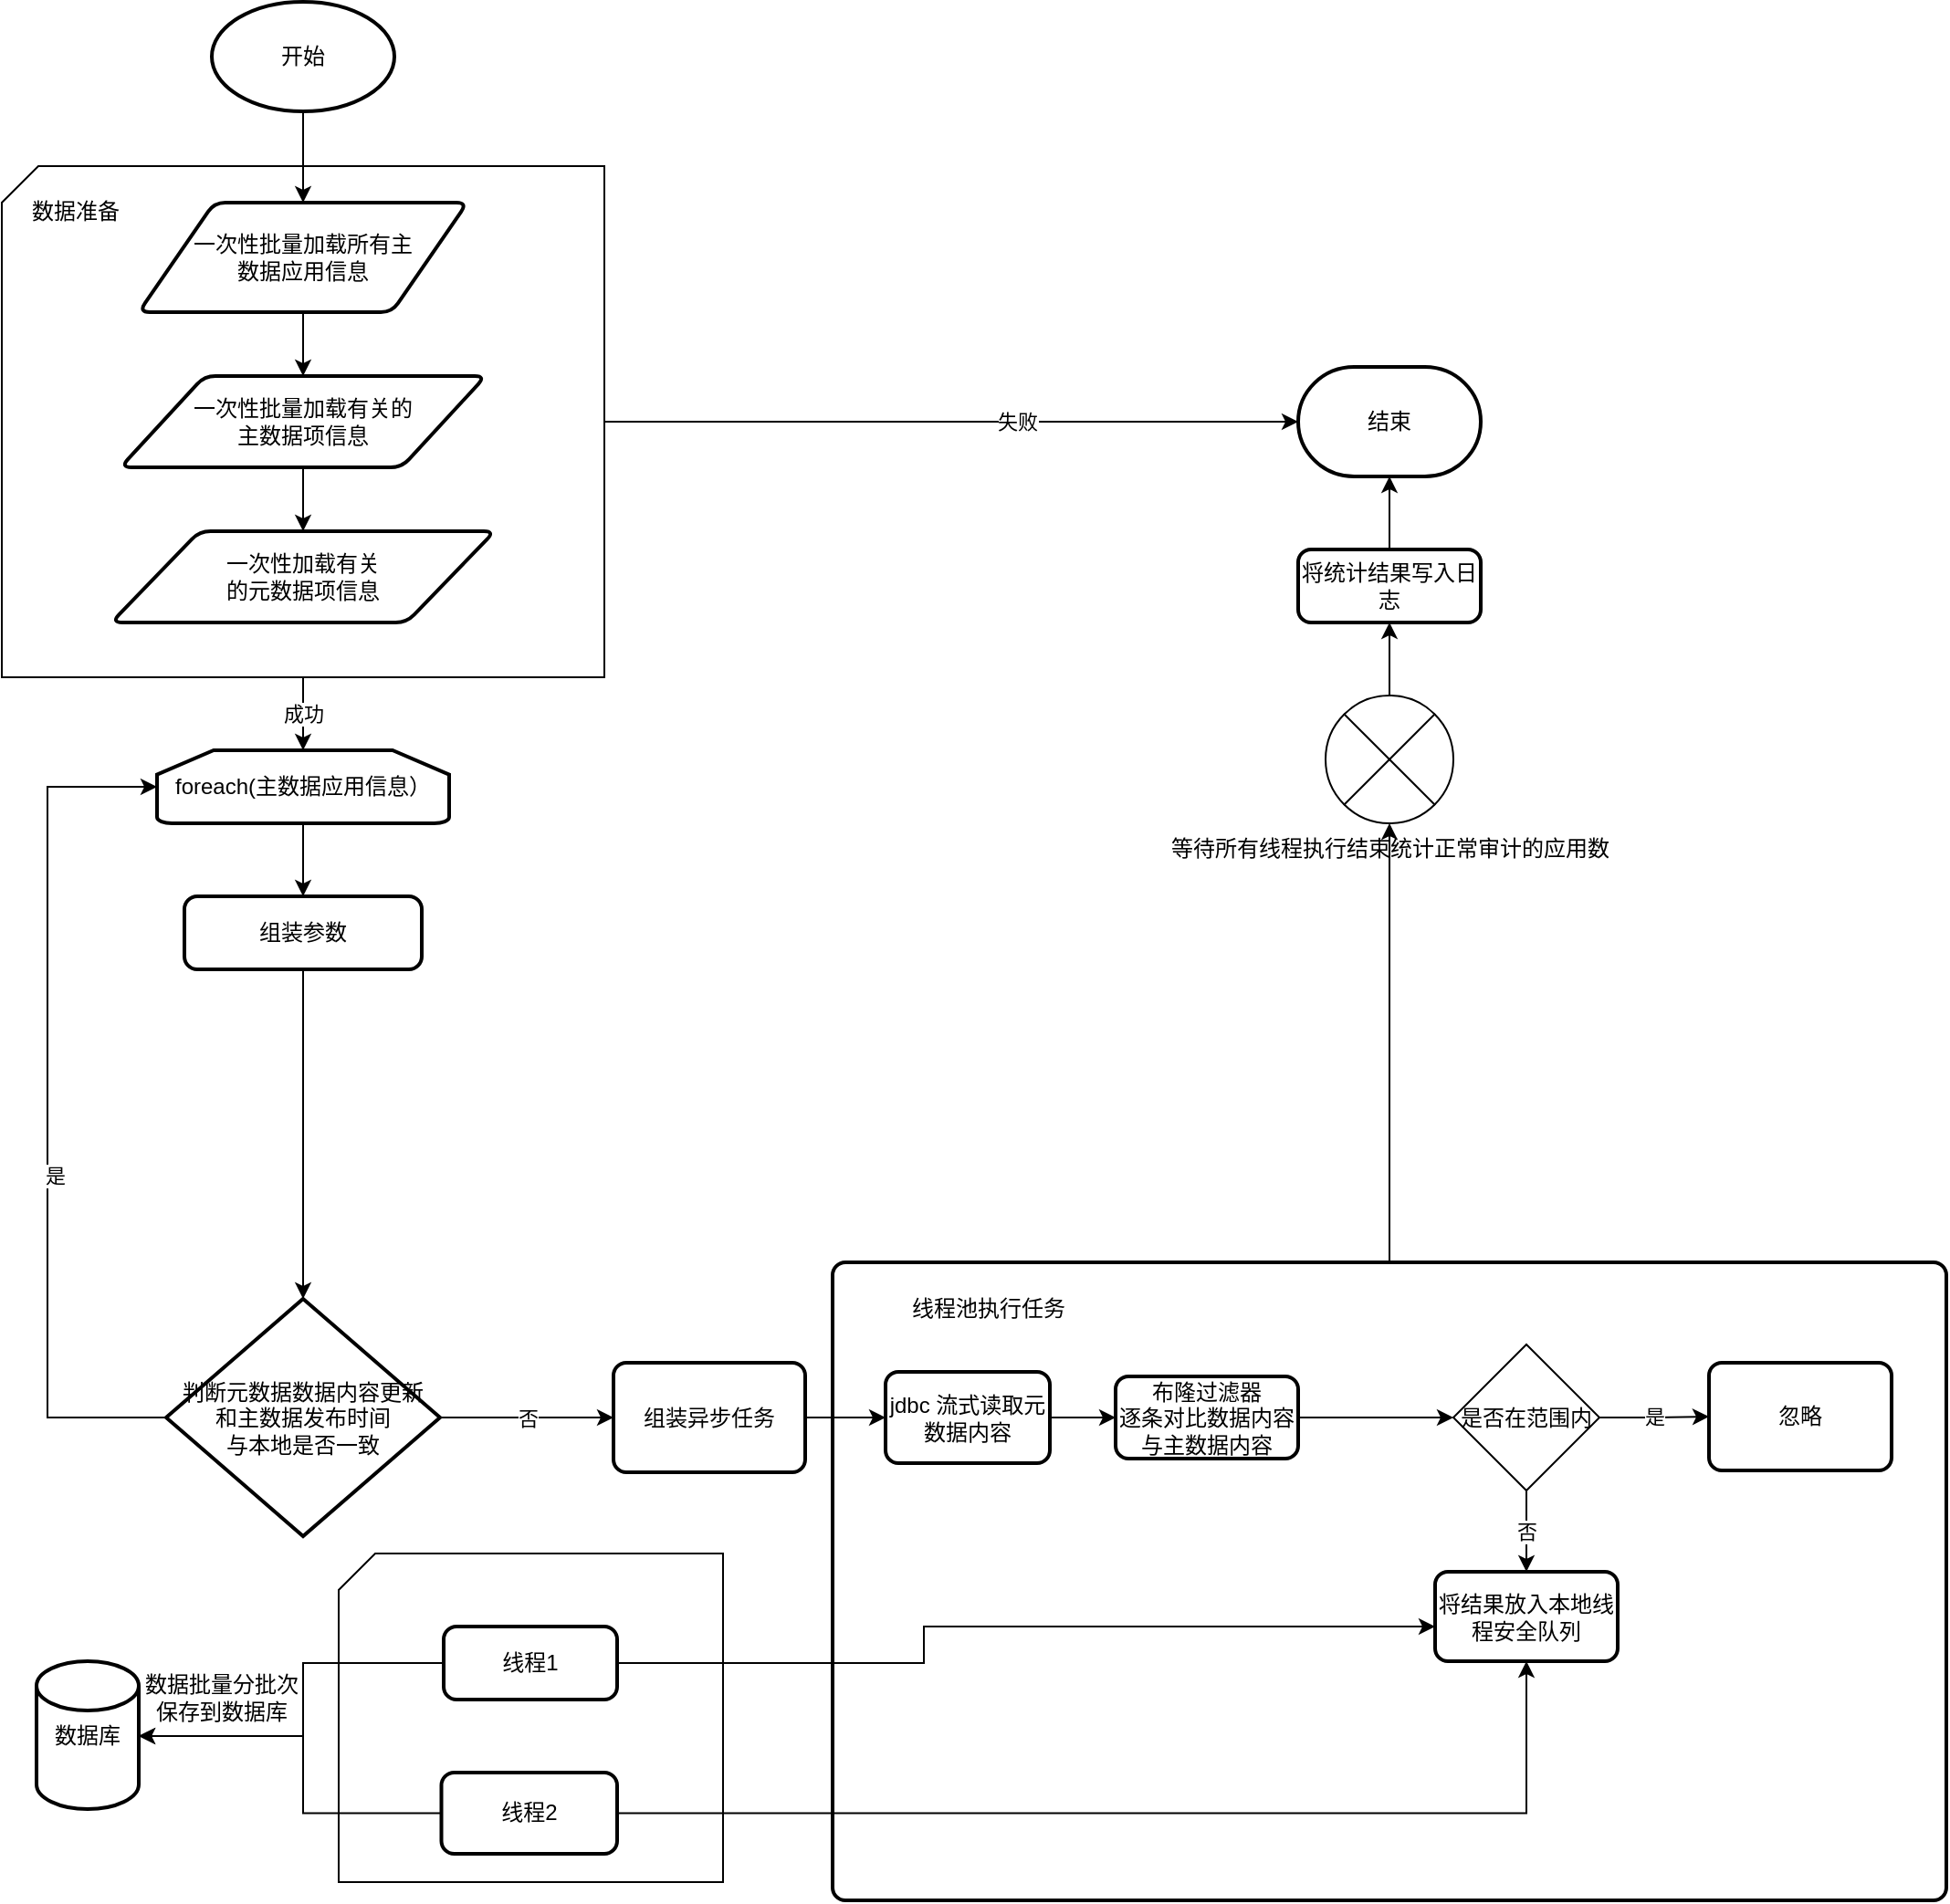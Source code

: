 <mxfile version="20.6.2" type="github">
  <diagram id="cEIReczgMlnvqsBptSSo" name="第 1 页">
    <mxGraphModel dx="1325" dy="612" grid="1" gridSize="10" guides="1" tooltips="1" connect="1" arrows="1" fold="1" page="1" pageScale="1" pageWidth="827" pageHeight="1169" math="0" shadow="0">
      <root>
        <mxCell id="0" />
        <mxCell id="1" parent="0" />
        <mxCell id="YKdpuSdvsNxuyerLBY6K-1" value="" style="edgeStyle=orthogonalEdgeStyle;rounded=0;orthogonalLoop=1;jettySize=auto;html=1;" edge="1" parent="1" source="YKdpuSdvsNxuyerLBY6K-4" target="YKdpuSdvsNxuyerLBY6K-13">
          <mxGeometry relative="1" as="geometry" />
        </mxCell>
        <mxCell id="YKdpuSdvsNxuyerLBY6K-2" value="失败" style="edgeLabel;html=1;align=center;verticalAlign=middle;resizable=0;points=[];" vertex="1" connectable="0" parent="YKdpuSdvsNxuyerLBY6K-1">
          <mxGeometry x="0.187" relative="1" as="geometry">
            <mxPoint as="offset" />
          </mxGeometry>
        </mxCell>
        <mxCell id="YKdpuSdvsNxuyerLBY6K-3" value="成功" style="edgeStyle=orthogonalEdgeStyle;rounded=0;orthogonalLoop=1;jettySize=auto;html=1;" edge="1" parent="1" source="YKdpuSdvsNxuyerLBY6K-4" target="YKdpuSdvsNxuyerLBY6K-15">
          <mxGeometry relative="1" as="geometry" />
        </mxCell>
        <mxCell id="YKdpuSdvsNxuyerLBY6K-4" value="" style="verticalLabelPosition=bottom;verticalAlign=top;html=1;shape=card;whiteSpace=wrap;size=20;arcSize=12;" vertex="1" parent="1">
          <mxGeometry x="55" y="140" width="330" height="280" as="geometry" />
        </mxCell>
        <mxCell id="YKdpuSdvsNxuyerLBY6K-5" value="" style="edgeStyle=orthogonalEdgeStyle;rounded=0;orthogonalLoop=1;jettySize=auto;html=1;" edge="1" parent="1" source="YKdpuSdvsNxuyerLBY6K-6" target="YKdpuSdvsNxuyerLBY6K-8">
          <mxGeometry relative="1" as="geometry" />
        </mxCell>
        <mxCell id="YKdpuSdvsNxuyerLBY6K-6" value="开始" style="strokeWidth=2;html=1;shape=mxgraph.flowchart.start_1;whiteSpace=wrap;" vertex="1" parent="1">
          <mxGeometry x="170" y="50" width="100" height="60" as="geometry" />
        </mxCell>
        <mxCell id="YKdpuSdvsNxuyerLBY6K-7" value="" style="edgeStyle=orthogonalEdgeStyle;rounded=0;orthogonalLoop=1;jettySize=auto;html=1;" edge="1" parent="1" source="YKdpuSdvsNxuyerLBY6K-8" target="YKdpuSdvsNxuyerLBY6K-10">
          <mxGeometry relative="1" as="geometry" />
        </mxCell>
        <mxCell id="YKdpuSdvsNxuyerLBY6K-8" value="一次性批量加载所有主&lt;br&gt;数据应用信息" style="shape=parallelogram;html=1;strokeWidth=2;perimeter=parallelogramPerimeter;whiteSpace=wrap;rounded=1;arcSize=12;size=0.23;" vertex="1" parent="1">
          <mxGeometry x="130" y="160" width="180" height="60" as="geometry" />
        </mxCell>
        <mxCell id="YKdpuSdvsNxuyerLBY6K-9" value="" style="edgeStyle=orthogonalEdgeStyle;rounded=0;orthogonalLoop=1;jettySize=auto;html=1;" edge="1" parent="1" source="YKdpuSdvsNxuyerLBY6K-10" target="YKdpuSdvsNxuyerLBY6K-11">
          <mxGeometry relative="1" as="geometry" />
        </mxCell>
        <mxCell id="YKdpuSdvsNxuyerLBY6K-10" value="一次性批量加载有关的&lt;br&gt;主数据项信息" style="shape=parallelogram;html=1;strokeWidth=2;perimeter=parallelogramPerimeter;whiteSpace=wrap;rounded=1;arcSize=12;size=0.23;" vertex="1" parent="1">
          <mxGeometry x="120" y="255" width="200" height="50" as="geometry" />
        </mxCell>
        <mxCell id="YKdpuSdvsNxuyerLBY6K-11" value="一次性加载有关&lt;br&gt;的元数据项信息" style="shape=parallelogram;html=1;strokeWidth=2;perimeter=parallelogramPerimeter;whiteSpace=wrap;rounded=1;arcSize=12;size=0.23;" vertex="1" parent="1">
          <mxGeometry x="115" y="340" width="210" height="50" as="geometry" />
        </mxCell>
        <mxCell id="YKdpuSdvsNxuyerLBY6K-12" value="数据准备" style="text;html=1;resizable=0;autosize=1;align=center;verticalAlign=middle;points=[];fillColor=none;strokeColor=none;rounded=0;" vertex="1" parent="1">
          <mxGeometry x="60" y="150" width="70" height="30" as="geometry" />
        </mxCell>
        <mxCell id="YKdpuSdvsNxuyerLBY6K-13" value="结束" style="strokeWidth=2;html=1;shape=mxgraph.flowchart.terminator;whiteSpace=wrap;" vertex="1" parent="1">
          <mxGeometry x="765" y="250" width="100" height="60" as="geometry" />
        </mxCell>
        <mxCell id="YKdpuSdvsNxuyerLBY6K-14" value="" style="edgeStyle=orthogonalEdgeStyle;rounded=0;orthogonalLoop=1;jettySize=auto;html=1;" edge="1" parent="1" source="YKdpuSdvsNxuyerLBY6K-15" target="YKdpuSdvsNxuyerLBY6K-17">
          <mxGeometry relative="1" as="geometry" />
        </mxCell>
        <mxCell id="YKdpuSdvsNxuyerLBY6K-15" value="foreach(主数据应用信息）" style="strokeWidth=2;html=1;shape=mxgraph.flowchart.loop_limit;whiteSpace=wrap;" vertex="1" parent="1">
          <mxGeometry x="140" y="460" width="160" height="40" as="geometry" />
        </mxCell>
        <mxCell id="YKdpuSdvsNxuyerLBY6K-16" value="" style="edgeStyle=orthogonalEdgeStyle;rounded=0;orthogonalLoop=1;jettySize=auto;html=1;" edge="1" parent="1" source="YKdpuSdvsNxuyerLBY6K-17" target="YKdpuSdvsNxuyerLBY6K-39">
          <mxGeometry relative="1" as="geometry" />
        </mxCell>
        <mxCell id="YKdpuSdvsNxuyerLBY6K-17" value="组装参数" style="rounded=1;whiteSpace=wrap;html=1;absoluteArcSize=1;arcSize=14;strokeWidth=2;" vertex="1" parent="1">
          <mxGeometry x="155" y="540" width="130" height="40" as="geometry" />
        </mxCell>
        <mxCell id="YKdpuSdvsNxuyerLBY6K-18" value="" style="edgeStyle=orthogonalEdgeStyle;rounded=0;orthogonalLoop=1;jettySize=auto;html=1;" edge="1" parent="1" source="YKdpuSdvsNxuyerLBY6K-19" target="YKdpuSdvsNxuyerLBY6K-31">
          <mxGeometry relative="1" as="geometry" />
        </mxCell>
        <mxCell id="YKdpuSdvsNxuyerLBY6K-19" value="" style="rounded=1;whiteSpace=wrap;html=1;absoluteArcSize=1;arcSize=14;strokeWidth=2;fontFamily=Helvetica;fontSize=12;fontColor=default;align=center;strokeColor=default;fillColor=default;" vertex="1" parent="1">
          <mxGeometry x="510" y="740.5" width="610" height="349.5" as="geometry" />
        </mxCell>
        <mxCell id="YKdpuSdvsNxuyerLBY6K-20" value="" style="edgeStyle=orthogonalEdgeStyle;rounded=0;orthogonalLoop=1;jettySize=auto;html=1;" edge="1" parent="1" source="YKdpuSdvsNxuyerLBY6K-21" target="YKdpuSdvsNxuyerLBY6K-23">
          <mxGeometry relative="1" as="geometry" />
        </mxCell>
        <mxCell id="YKdpuSdvsNxuyerLBY6K-21" value="jdbc 流式读取元数据内容" style="rounded=1;whiteSpace=wrap;html=1;absoluteArcSize=1;arcSize=14;strokeWidth=2;" vertex="1" parent="1">
          <mxGeometry x="539" y="800.5" width="90" height="50" as="geometry" />
        </mxCell>
        <mxCell id="YKdpuSdvsNxuyerLBY6K-41" value="" style="edgeStyle=orthogonalEdgeStyle;rounded=0;orthogonalLoop=1;jettySize=auto;html=1;" edge="1" parent="1" source="YKdpuSdvsNxuyerLBY6K-23" target="YKdpuSdvsNxuyerLBY6K-40">
          <mxGeometry relative="1" as="geometry" />
        </mxCell>
        <mxCell id="YKdpuSdvsNxuyerLBY6K-23" value="布隆过滤器&lt;br&gt;逐条对比数据内容与主数据内容" style="rounded=1;whiteSpace=wrap;html=1;absoluteArcSize=1;arcSize=14;strokeWidth=2;" vertex="1" parent="1">
          <mxGeometry x="665" y="803" width="100" height="45" as="geometry" />
        </mxCell>
        <mxCell id="YKdpuSdvsNxuyerLBY6K-26" value="" style="edgeStyle=orthogonalEdgeStyle;rounded=0;orthogonalLoop=1;jettySize=auto;html=1;" edge="1" parent="1" source="YKdpuSdvsNxuyerLBY6K-27" target="YKdpuSdvsNxuyerLBY6K-21">
          <mxGeometry relative="1" as="geometry" />
        </mxCell>
        <mxCell id="YKdpuSdvsNxuyerLBY6K-27" value="组装异步任务" style="rounded=1;whiteSpace=wrap;html=1;absoluteArcSize=1;arcSize=14;strokeWidth=2;" vertex="1" parent="1">
          <mxGeometry x="390" y="795.5" width="105" height="60" as="geometry" />
        </mxCell>
        <mxCell id="YKdpuSdvsNxuyerLBY6K-28" value="线程池执行任务" style="text;html=1;resizable=0;autosize=1;align=center;verticalAlign=middle;points=[];fillColor=none;strokeColor=none;rounded=0;" vertex="1" parent="1">
          <mxGeometry x="540" y="750.5" width="110" height="30" as="geometry" />
        </mxCell>
        <mxCell id="YKdpuSdvsNxuyerLBY6K-30" value="" style="edgeStyle=orthogonalEdgeStyle;rounded=0;orthogonalLoop=1;jettySize=auto;html=1;" edge="1" parent="1" source="YKdpuSdvsNxuyerLBY6K-31" target="YKdpuSdvsNxuyerLBY6K-33">
          <mxGeometry relative="1" as="geometry" />
        </mxCell>
        <mxCell id="YKdpuSdvsNxuyerLBY6K-31" value="等待所有线程执行结束统计正常审计的应用数" style="verticalLabelPosition=bottom;verticalAlign=top;html=1;shape=mxgraph.flowchart.or;" vertex="1" parent="1">
          <mxGeometry x="780" y="430" width="70" height="70" as="geometry" />
        </mxCell>
        <mxCell id="YKdpuSdvsNxuyerLBY6K-32" value="" style="edgeStyle=orthogonalEdgeStyle;rounded=0;orthogonalLoop=1;jettySize=auto;html=1;" edge="1" parent="1" source="YKdpuSdvsNxuyerLBY6K-33" target="YKdpuSdvsNxuyerLBY6K-13">
          <mxGeometry relative="1" as="geometry" />
        </mxCell>
        <mxCell id="YKdpuSdvsNxuyerLBY6K-33" value="将统计结果写入日志" style="rounded=1;whiteSpace=wrap;html=1;absoluteArcSize=1;arcSize=14;strokeWidth=2;" vertex="1" parent="1">
          <mxGeometry x="765" y="350" width="100" height="40" as="geometry" />
        </mxCell>
        <mxCell id="YKdpuSdvsNxuyerLBY6K-36" value="否" style="edgeStyle=orthogonalEdgeStyle;rounded=0;orthogonalLoop=1;jettySize=auto;html=1;" edge="1" parent="1" source="YKdpuSdvsNxuyerLBY6K-39" target="YKdpuSdvsNxuyerLBY6K-27">
          <mxGeometry relative="1" as="geometry" />
        </mxCell>
        <mxCell id="YKdpuSdvsNxuyerLBY6K-37" style="edgeStyle=orthogonalEdgeStyle;rounded=0;orthogonalLoop=1;jettySize=auto;html=1;entryX=0;entryY=0.5;entryDx=0;entryDy=0;entryPerimeter=0;" edge="1" parent="1" source="YKdpuSdvsNxuyerLBY6K-39" target="YKdpuSdvsNxuyerLBY6K-15">
          <mxGeometry relative="1" as="geometry">
            <Array as="points">
              <mxPoint x="80" y="826" />
              <mxPoint x="80" y="480" />
            </Array>
          </mxGeometry>
        </mxCell>
        <mxCell id="YKdpuSdvsNxuyerLBY6K-38" value="是" style="edgeLabel;html=1;align=center;verticalAlign=middle;resizable=0;points=[];" vertex="1" connectable="0" parent="YKdpuSdvsNxuyerLBY6K-37">
          <mxGeometry x="-0.156" y="-4" relative="1" as="geometry">
            <mxPoint y="1" as="offset" />
          </mxGeometry>
        </mxCell>
        <mxCell id="YKdpuSdvsNxuyerLBY6K-39" value="判断元数据数据内容更新&lt;br&gt;和主数据发布时间&lt;br&gt;与本地是否一致" style="strokeWidth=2;html=1;shape=mxgraph.flowchart.decision;whiteSpace=wrap;" vertex="1" parent="1">
          <mxGeometry x="145" y="760.5" width="150" height="130" as="geometry" />
        </mxCell>
        <mxCell id="YKdpuSdvsNxuyerLBY6K-43" value="是" style="edgeStyle=orthogonalEdgeStyle;rounded=0;orthogonalLoop=1;jettySize=auto;html=1;" edge="1" parent="1" source="YKdpuSdvsNxuyerLBY6K-40" target="YKdpuSdvsNxuyerLBY6K-42">
          <mxGeometry relative="1" as="geometry" />
        </mxCell>
        <mxCell id="YKdpuSdvsNxuyerLBY6K-46" value="否" style="edgeStyle=orthogonalEdgeStyle;rounded=0;orthogonalLoop=1;jettySize=auto;html=1;" edge="1" parent="1" source="YKdpuSdvsNxuyerLBY6K-40" target="YKdpuSdvsNxuyerLBY6K-44">
          <mxGeometry relative="1" as="geometry" />
        </mxCell>
        <mxCell id="YKdpuSdvsNxuyerLBY6K-40" value="是否在范围内" style="rhombus;whiteSpace=wrap;html=1;" vertex="1" parent="1">
          <mxGeometry x="850" y="785.5" width="80" height="80" as="geometry" />
        </mxCell>
        <mxCell id="YKdpuSdvsNxuyerLBY6K-42" value="忽略" style="rounded=1;whiteSpace=wrap;html=1;absoluteArcSize=1;arcSize=14;strokeWidth=2;" vertex="1" parent="1">
          <mxGeometry x="990" y="795.5" width="100" height="59" as="geometry" />
        </mxCell>
        <mxCell id="YKdpuSdvsNxuyerLBY6K-44" value="将结果放入本地线程安全队列" style="rounded=1;whiteSpace=wrap;html=1;absoluteArcSize=1;arcSize=14;strokeWidth=2;" vertex="1" parent="1">
          <mxGeometry x="840" y="910" width="100" height="49" as="geometry" />
        </mxCell>
        <mxCell id="YKdpuSdvsNxuyerLBY6K-51" value="数据库" style="strokeWidth=2;html=1;shape=mxgraph.flowchart.database;whiteSpace=wrap;" vertex="1" parent="1">
          <mxGeometry x="74" y="959" width="56" height="81" as="geometry" />
        </mxCell>
        <mxCell id="YKdpuSdvsNxuyerLBY6K-59" value="" style="verticalLabelPosition=bottom;verticalAlign=top;html=1;shape=card;whiteSpace=wrap;size=20;arcSize=12;" vertex="1" parent="1">
          <mxGeometry x="239.5" y="900" width="210.5" height="180" as="geometry" />
        </mxCell>
        <mxCell id="YKdpuSdvsNxuyerLBY6K-63" style="edgeStyle=orthogonalEdgeStyle;rounded=0;orthogonalLoop=1;jettySize=auto;html=1;" edge="1" parent="1" source="YKdpuSdvsNxuyerLBY6K-60" target="YKdpuSdvsNxuyerLBY6K-44">
          <mxGeometry relative="1" as="geometry">
            <Array as="points">
              <mxPoint x="560" y="960" />
              <mxPoint x="560" y="940" />
            </Array>
          </mxGeometry>
        </mxCell>
        <mxCell id="YKdpuSdvsNxuyerLBY6K-65" style="edgeStyle=orthogonalEdgeStyle;rounded=0;orthogonalLoop=1;jettySize=auto;html=1;" edge="1" parent="1" source="YKdpuSdvsNxuyerLBY6K-60" target="YKdpuSdvsNxuyerLBY6K-51">
          <mxGeometry relative="1" as="geometry">
            <Array as="points">
              <mxPoint x="220" y="960" />
              <mxPoint x="220" y="1000" />
            </Array>
          </mxGeometry>
        </mxCell>
        <mxCell id="YKdpuSdvsNxuyerLBY6K-60" value="线程1" style="rounded=1;whiteSpace=wrap;html=1;absoluteArcSize=1;arcSize=14;strokeWidth=2;" vertex="1" parent="1">
          <mxGeometry x="297" y="940" width="95" height="40" as="geometry" />
        </mxCell>
        <mxCell id="YKdpuSdvsNxuyerLBY6K-64" style="edgeStyle=orthogonalEdgeStyle;rounded=0;orthogonalLoop=1;jettySize=auto;html=1;" edge="1" parent="1" source="YKdpuSdvsNxuyerLBY6K-61" target="YKdpuSdvsNxuyerLBY6K-44">
          <mxGeometry relative="1" as="geometry" />
        </mxCell>
        <mxCell id="YKdpuSdvsNxuyerLBY6K-66" style="edgeStyle=orthogonalEdgeStyle;rounded=0;orthogonalLoop=1;jettySize=auto;html=1;" edge="1" parent="1" source="YKdpuSdvsNxuyerLBY6K-61" target="YKdpuSdvsNxuyerLBY6K-51">
          <mxGeometry relative="1" as="geometry">
            <Array as="points">
              <mxPoint x="220" y="1042" />
              <mxPoint x="220" y="1000" />
            </Array>
          </mxGeometry>
        </mxCell>
        <mxCell id="YKdpuSdvsNxuyerLBY6K-61" value="线程2" style="rounded=1;whiteSpace=wrap;html=1;absoluteArcSize=1;arcSize=14;strokeWidth=2;" vertex="1" parent="1">
          <mxGeometry x="295.75" y="1020" width="96.25" height="44.5" as="geometry" />
        </mxCell>
        <mxCell id="YKdpuSdvsNxuyerLBY6K-67" value="数据批量分批次&lt;br&gt;保存到数据库" style="text;html=1;resizable=0;autosize=1;align=center;verticalAlign=middle;points=[];fillColor=none;strokeColor=none;rounded=0;" vertex="1" parent="1">
          <mxGeometry x="120" y="959" width="110" height="40" as="geometry" />
        </mxCell>
      </root>
    </mxGraphModel>
  </diagram>
</mxfile>

